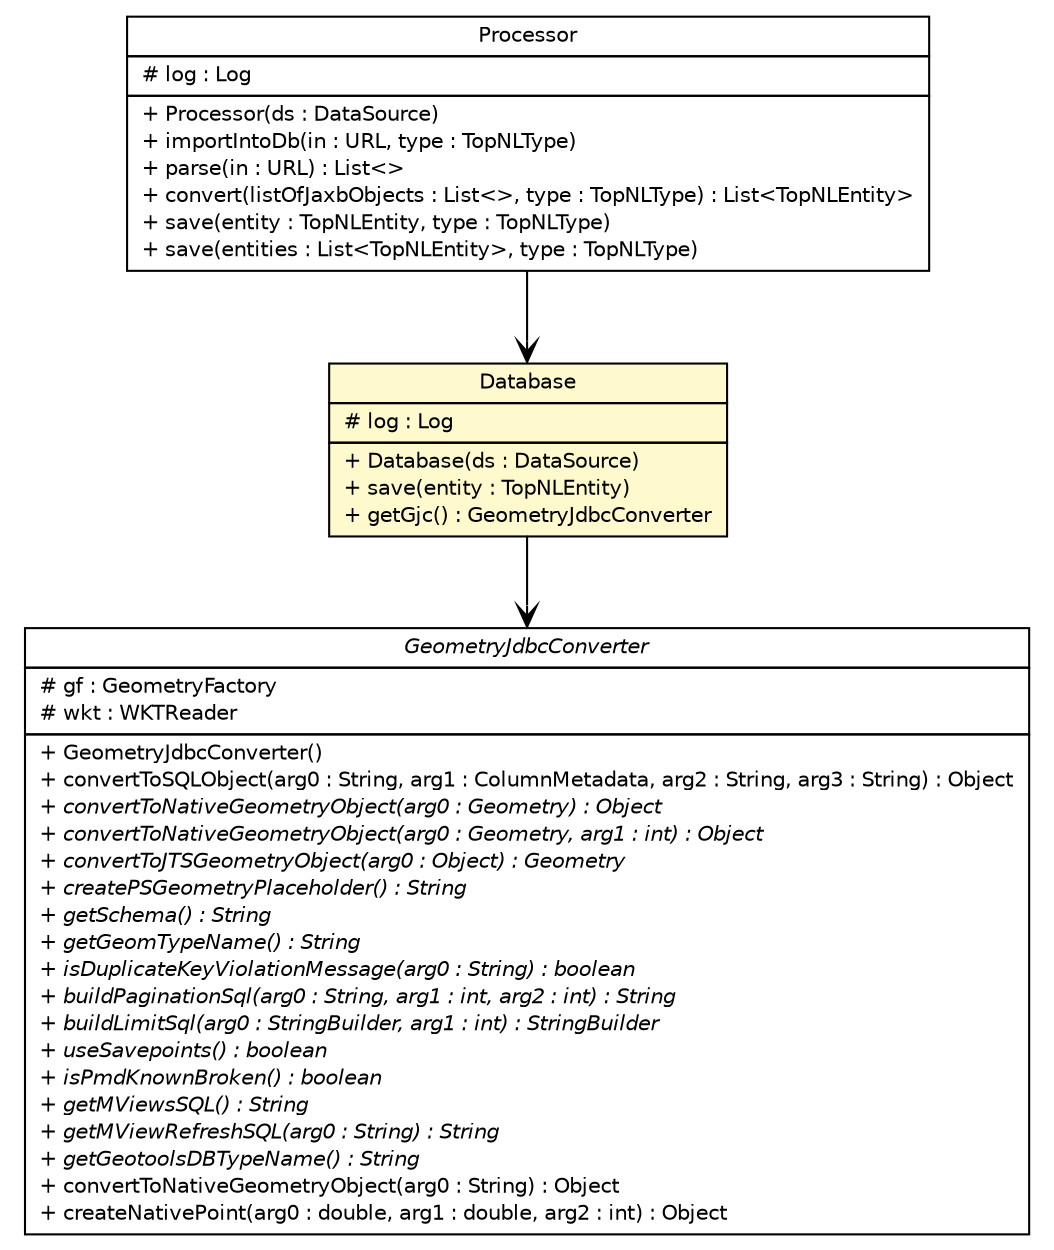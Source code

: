 #!/usr/local/bin/dot
#
# Class diagram 
# Generated by UMLGraph version R5_6-24-gf6e263 (http://www.umlgraph.org/)
#

digraph G {
	edge [fontname="Helvetica",fontsize=10,labelfontname="Helvetica",labelfontsize=10];
	node [fontname="Helvetica",fontsize=10,shape=plaintext];
	nodesep=0.25;
	ranksep=0.5;
	// nl.b3p.topnl.Database
	c13333 [label=<<table title="nl.b3p.topnl.Database" border="0" cellborder="1" cellspacing="0" cellpadding="2" port="p" bgcolor="lemonChiffon" href="./Database.html">
		<tr><td><table border="0" cellspacing="0" cellpadding="1">
<tr><td align="center" balign="center"> Database </td></tr>
		</table></td></tr>
		<tr><td><table border="0" cellspacing="0" cellpadding="1">
<tr><td align="left" balign="left"> # log : Log </td></tr>
		</table></td></tr>
		<tr><td><table border="0" cellspacing="0" cellpadding="1">
<tr><td align="left" balign="left"> + Database(ds : DataSource) </td></tr>
<tr><td align="left" balign="left"> + save(entity : TopNLEntity) </td></tr>
<tr><td align="left" balign="left"> + getGjc() : GeometryJdbcConverter </td></tr>
		</table></td></tr>
		</table>>, URL="./Database.html", fontname="Helvetica", fontcolor="black", fontsize=10.0];
	// nl.b3p.topnl.Processor
	c13337 [label=<<table title="nl.b3p.topnl.Processor" border="0" cellborder="1" cellspacing="0" cellpadding="2" port="p" href="./Processor.html">
		<tr><td><table border="0" cellspacing="0" cellpadding="1">
<tr><td align="center" balign="center"> Processor </td></tr>
		</table></td></tr>
		<tr><td><table border="0" cellspacing="0" cellpadding="1">
<tr><td align="left" balign="left"> # log : Log </td></tr>
		</table></td></tr>
		<tr><td><table border="0" cellspacing="0" cellpadding="1">
<tr><td align="left" balign="left"> + Processor(ds : DataSource) </td></tr>
<tr><td align="left" balign="left"> + importIntoDb(in : URL, type : TopNLType) </td></tr>
<tr><td align="left" balign="left"> + parse(in : URL) : List&lt;&gt; </td></tr>
<tr><td align="left" balign="left"> + convert(listOfJaxbObjects : List&lt;&gt;, type : TopNLType) : List&lt;TopNLEntity&gt; </td></tr>
<tr><td align="left" balign="left"> + save(entity : TopNLEntity, type : TopNLType) </td></tr>
<tr><td align="left" balign="left"> + save(entities : List&lt;TopNLEntity&gt;, type : TopNLType) </td></tr>
		</table></td></tr>
		</table>>, URL="./Processor.html", fontname="Helvetica", fontcolor="black", fontsize=10.0];
	// nl.b3p.topnl.Database NAVASSOC nl.b3p.loader.jdbc.GeometryJdbcConverter
	c13333:p -> c13580:p [taillabel="", label="", headlabel="", fontname="Helvetica", fontcolor="black", fontsize=10.0, color="black", arrowhead=open];
	// nl.b3p.topnl.Processor NAVASSOC nl.b3p.topnl.Database
	c13337:p -> c13333:p [taillabel="", label="", headlabel="", fontname="Helvetica", fontcolor="black", fontsize=10.0, color="black", arrowhead=open];
	// nl.b3p.loader.jdbc.GeometryJdbcConverter
	c13580 [label=<<table title="nl.b3p.loader.jdbc.GeometryJdbcConverter" border="0" cellborder="1" cellspacing="0" cellpadding="2" port="p">
		<tr><td><table border="0" cellspacing="0" cellpadding="1">
<tr><td align="center" balign="center"><font face="Helvetica-Oblique"> GeometryJdbcConverter </font></td></tr>
		</table></td></tr>
		<tr><td><table border="0" cellspacing="0" cellpadding="1">
<tr><td align="left" balign="left"> # gf : GeometryFactory </td></tr>
<tr><td align="left" balign="left"> # wkt : WKTReader </td></tr>
		</table></td></tr>
		<tr><td><table border="0" cellspacing="0" cellpadding="1">
<tr><td align="left" balign="left"> + GeometryJdbcConverter() </td></tr>
<tr><td align="left" balign="left"> + convertToSQLObject(arg0 : String, arg1 : ColumnMetadata, arg2 : String, arg3 : String) : Object </td></tr>
<tr><td align="left" balign="left"><font face="Helvetica-Oblique" point-size="10.0"> + convertToNativeGeometryObject(arg0 : Geometry) : Object </font></td></tr>
<tr><td align="left" balign="left"><font face="Helvetica-Oblique" point-size="10.0"> + convertToNativeGeometryObject(arg0 : Geometry, arg1 : int) : Object </font></td></tr>
<tr><td align="left" balign="left"><font face="Helvetica-Oblique" point-size="10.0"> + convertToJTSGeometryObject(arg0 : Object) : Geometry </font></td></tr>
<tr><td align="left" balign="left"><font face="Helvetica-Oblique" point-size="10.0"> + createPSGeometryPlaceholder() : String </font></td></tr>
<tr><td align="left" balign="left"><font face="Helvetica-Oblique" point-size="10.0"> + getSchema() : String </font></td></tr>
<tr><td align="left" balign="left"><font face="Helvetica-Oblique" point-size="10.0"> + getGeomTypeName() : String </font></td></tr>
<tr><td align="left" balign="left"><font face="Helvetica-Oblique" point-size="10.0"> + isDuplicateKeyViolationMessage(arg0 : String) : boolean </font></td></tr>
<tr><td align="left" balign="left"><font face="Helvetica-Oblique" point-size="10.0"> + buildPaginationSql(arg0 : String, arg1 : int, arg2 : int) : String </font></td></tr>
<tr><td align="left" balign="left"><font face="Helvetica-Oblique" point-size="10.0"> + buildLimitSql(arg0 : StringBuilder, arg1 : int) : StringBuilder </font></td></tr>
<tr><td align="left" balign="left"><font face="Helvetica-Oblique" point-size="10.0"> + useSavepoints() : boolean </font></td></tr>
<tr><td align="left" balign="left"><font face="Helvetica-Oblique" point-size="10.0"> + isPmdKnownBroken() : boolean </font></td></tr>
<tr><td align="left" balign="left"><font face="Helvetica-Oblique" point-size="10.0"> + getMViewsSQL() : String </font></td></tr>
<tr><td align="left" balign="left"><font face="Helvetica-Oblique" point-size="10.0"> + getMViewRefreshSQL(arg0 : String) : String </font></td></tr>
<tr><td align="left" balign="left"><font face="Helvetica-Oblique" point-size="10.0"> + getGeotoolsDBTypeName() : String </font></td></tr>
<tr><td align="left" balign="left"> + convertToNativeGeometryObject(arg0 : String) : Object </td></tr>
<tr><td align="left" balign="left"> + createNativePoint(arg0 : double, arg1 : double, arg2 : int) : Object </td></tr>
		</table></td></tr>
		</table>>, URL="null", fontname="Helvetica", fontcolor="black", fontsize=10.0];
}

